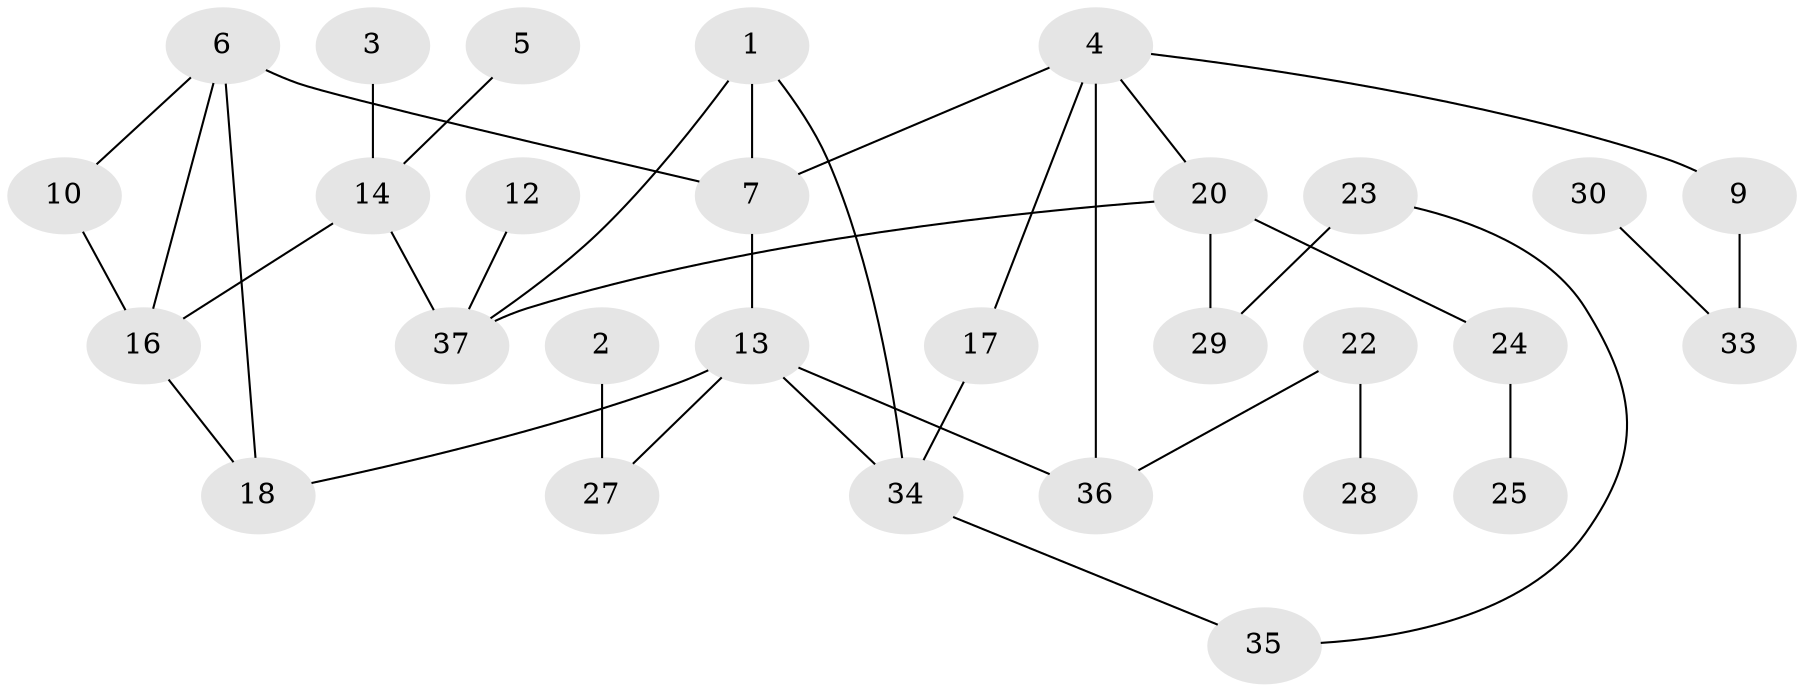 // original degree distribution, {2: 0.3333333333333333, 1: 0.2777777777777778, 5: 0.041666666666666664, 3: 0.125, 0: 0.1111111111111111, 4: 0.1111111111111111}
// Generated by graph-tools (version 1.1) at 2025/33/03/09/25 02:33:31]
// undirected, 29 vertices, 37 edges
graph export_dot {
graph [start="1"]
  node [color=gray90,style=filled];
  1;
  2;
  3;
  4;
  5;
  6;
  7;
  9;
  10;
  12;
  13;
  14;
  16;
  17;
  18;
  20;
  22;
  23;
  24;
  25;
  27;
  28;
  29;
  30;
  33;
  34;
  35;
  36;
  37;
  1 -- 7 [weight=1.0];
  1 -- 34 [weight=1.0];
  1 -- 37 [weight=1.0];
  2 -- 27 [weight=3.0];
  3 -- 14 [weight=2.0];
  4 -- 7 [weight=1.0];
  4 -- 9 [weight=1.0];
  4 -- 17 [weight=1.0];
  4 -- 20 [weight=1.0];
  4 -- 36 [weight=1.0];
  5 -- 14 [weight=1.0];
  6 -- 7 [weight=1.0];
  6 -- 10 [weight=1.0];
  6 -- 16 [weight=1.0];
  6 -- 18 [weight=2.0];
  7 -- 13 [weight=2.0];
  9 -- 33 [weight=1.0];
  10 -- 16 [weight=1.0];
  12 -- 37 [weight=1.0];
  13 -- 18 [weight=1.0];
  13 -- 27 [weight=1.0];
  13 -- 34 [weight=1.0];
  13 -- 36 [weight=1.0];
  14 -- 16 [weight=1.0];
  14 -- 37 [weight=1.0];
  16 -- 18 [weight=1.0];
  17 -- 34 [weight=1.0];
  20 -- 24 [weight=1.0];
  20 -- 29 [weight=1.0];
  20 -- 37 [weight=1.0];
  22 -- 28 [weight=1.0];
  22 -- 36 [weight=1.0];
  23 -- 29 [weight=2.0];
  23 -- 35 [weight=1.0];
  24 -- 25 [weight=1.0];
  30 -- 33 [weight=1.0];
  34 -- 35 [weight=1.0];
}
